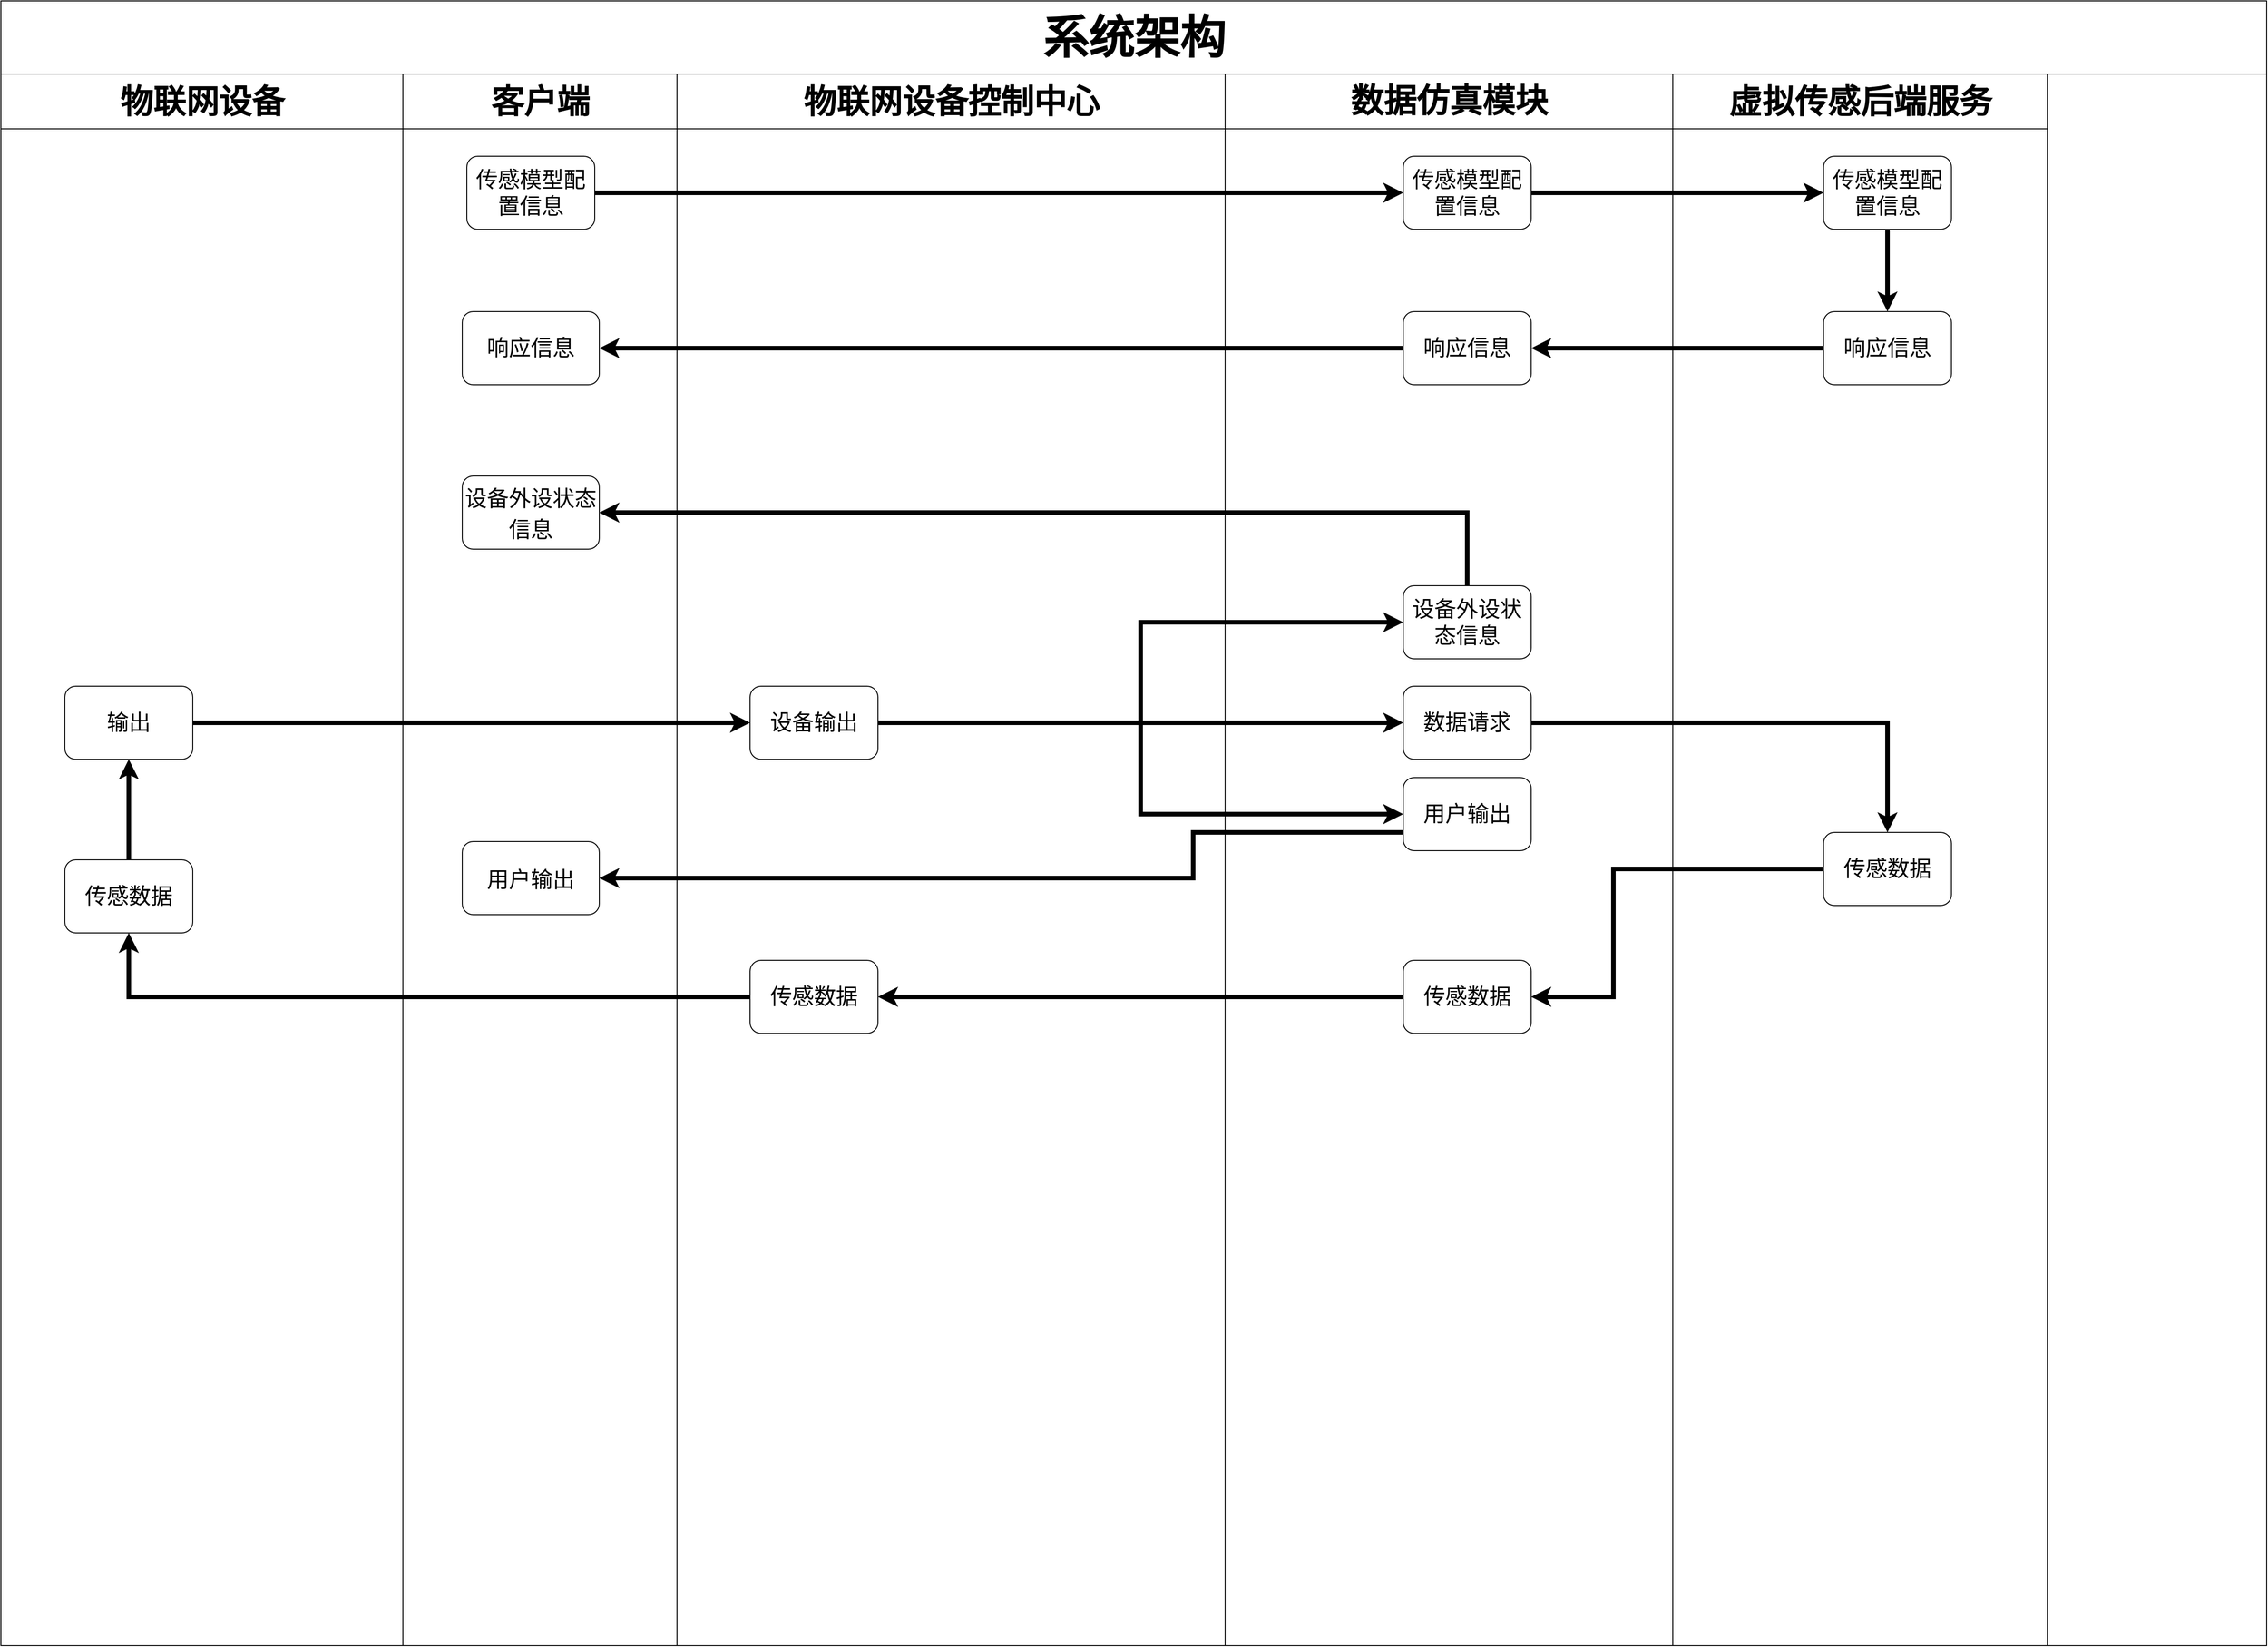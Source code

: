 <mxfile version="19.0.3" type="github">
  <diagram id="A-Fklpi1MD4yL5sBYjJQ" name="Page-1">
    <mxGraphModel dx="2596" dy="1410" grid="1" gridSize="10" guides="1" tooltips="1" connect="1" arrows="1" fold="1" page="1" pageScale="1" pageWidth="827" pageHeight="1169" math="0" shadow="0">
      <root>
        <mxCell id="0" />
        <mxCell id="1" parent="0" />
        <mxCell id="gLHAoLvfhU_PLy0aobL0-1" value="&lt;font style=&quot;font-size: 50px;&quot;&gt;系统架构&lt;/font&gt;" style="swimlane;html=1;childLayout=stackLayout;startSize=80;rounded=0;shadow=0;labelBackgroundColor=none;strokeWidth=1;fontFamily=Verdana;fontSize=8;align=center;" parent="1" vertex="1">
          <mxGeometry x="730" y="510" width="2480" height="1800" as="geometry">
            <mxRectangle x="1040" width="60" height="20" as="alternateBounds" />
          </mxGeometry>
        </mxCell>
        <mxCell id="gLHAoLvfhU_PLy0aobL0-2" value="&lt;font style=&quot;font-size: 36px;&quot;&gt;物联网设备&lt;/font&gt;" style="swimlane;html=1;startSize=60;" parent="gLHAoLvfhU_PLy0aobL0-1" vertex="1">
          <mxGeometry y="80" width="440" height="1720" as="geometry">
            <mxRectangle x="160" y="20" width="30" height="730" as="alternateBounds" />
          </mxGeometry>
        </mxCell>
        <mxCell id="gLHAoLvfhU_PLy0aobL0-3" value="&lt;font style=&quot;font-size: 24px;&quot;&gt;输出&lt;/font&gt;" style="rounded=1;whiteSpace=wrap;html=1;align=center;fillColor=default;strokeColor=default;" parent="gLHAoLvfhU_PLy0aobL0-2" vertex="1">
          <mxGeometry x="70" y="670" width="140" height="80" as="geometry" />
        </mxCell>
        <mxCell id="gLHAoLvfhU_PLy0aobL0-4" style="edgeStyle=orthogonalEdgeStyle;rounded=0;orthogonalLoop=1;jettySize=auto;html=1;entryX=0.5;entryY=1;entryDx=0;entryDy=0;fontSize=28;fillColor=#d5e8d4;strokeColor=default;strokeWidth=5;" parent="gLHAoLvfhU_PLy0aobL0-2" source="gLHAoLvfhU_PLy0aobL0-5" target="gLHAoLvfhU_PLy0aobL0-3" edge="1">
          <mxGeometry relative="1" as="geometry" />
        </mxCell>
        <mxCell id="gLHAoLvfhU_PLy0aobL0-5" value="&lt;font style=&quot;font-size: 24px&quot;&gt;传感数据&lt;/font&gt;" style="rounded=1;whiteSpace=wrap;html=1;align=center;" parent="gLHAoLvfhU_PLy0aobL0-2" vertex="1">
          <mxGeometry x="70" y="860" width="140" height="80" as="geometry" />
        </mxCell>
        <mxCell id="gLHAoLvfhU_PLy0aobL0-10" value="&lt;font style=&quot;font-size: 36px;&quot;&gt;客户端&lt;/font&gt;" style="swimlane;html=1;startSize=60;swimlaneLine=1;glass=0;shadow=0;arcSize=15;" parent="gLHAoLvfhU_PLy0aobL0-1" vertex="1">
          <mxGeometry x="440" y="80" width="300" height="1720" as="geometry">
            <mxRectangle x="160" y="20" width="30" height="730" as="alternateBounds" />
          </mxGeometry>
        </mxCell>
        <mxCell id="gLHAoLvfhU_PLy0aobL0-13" value="&lt;font style=&quot;font-size: 24px;&quot;&gt;用户输出&lt;/font&gt;" style="rounded=1;whiteSpace=wrap;html=1;fontSize=28;fillColor=#FFFFFF;strokeColor=#000000;" parent="gLHAoLvfhU_PLy0aobL0-10" vertex="1">
          <mxGeometry x="65" y="840" width="150" height="80" as="geometry" />
        </mxCell>
        <mxCell id="gLHAoLvfhU_PLy0aobL0-65" value="&lt;span style=&quot;font-size: 24px;&quot;&gt;设备外设状态信息&lt;/span&gt;" style="rounded=1;whiteSpace=wrap;html=1;fontSize=28;fillColor=#FFFFFF;strokeColor=#000000;" parent="gLHAoLvfhU_PLy0aobL0-10" vertex="1">
          <mxGeometry x="65" y="440" width="150" height="80" as="geometry" />
        </mxCell>
        <mxCell id="dDn0zIui6dqxGOIMlOnd-4" value="&lt;span style=&quot;font-size: 24px;&quot;&gt;传感模型配置信息&lt;/span&gt;" style="rounded=1;whiteSpace=wrap;html=1;align=center;" parent="gLHAoLvfhU_PLy0aobL0-10" vertex="1">
          <mxGeometry x="70" y="90" width="140" height="80" as="geometry" />
        </mxCell>
        <mxCell id="dDn0zIui6dqxGOIMlOnd-8" value="&lt;span style=&quot;font-size: 24px&quot;&gt;响应信息&lt;/span&gt;" style="rounded=1;whiteSpace=wrap;html=1;align=center;" parent="gLHAoLvfhU_PLy0aobL0-10" vertex="1">
          <mxGeometry x="65" y="260" width="150" height="80" as="geometry" />
        </mxCell>
        <mxCell id="gLHAoLvfhU_PLy0aobL0-19" style="edgeStyle=orthogonalEdgeStyle;rounded=0;orthogonalLoop=1;jettySize=auto;html=1;fillColor=#d5e8d4;strokeColor=#000000;strokeWidth=5;" parent="gLHAoLvfhU_PLy0aobL0-1" source="gLHAoLvfhU_PLy0aobL0-56" target="gLHAoLvfhU_PLy0aobL0-31" edge="1">
          <mxGeometry relative="1" as="geometry">
            <Array as="points">
              <mxPoint x="1765" y="1090" />
            </Array>
          </mxGeometry>
        </mxCell>
        <mxCell id="gLHAoLvfhU_PLy0aobL0-20" style="edgeStyle=orthogonalEdgeStyle;rounded=0;orthogonalLoop=1;jettySize=auto;html=1;entryX=1;entryY=0.5;entryDx=0;entryDy=0;exitX=0;exitY=0.5;exitDx=0;exitDy=0;fillColor=#d5e8d4;strokeColor=#000000;strokeWidth=5;" parent="gLHAoLvfhU_PLy0aobL0-1" source="gLHAoLvfhU_PLy0aobL0-31" target="gLHAoLvfhU_PLy0aobL0-25" edge="1">
          <mxGeometry relative="1" as="geometry">
            <mxPoint x="680" y="600" as="sourcePoint" />
          </mxGeometry>
        </mxCell>
        <mxCell id="gLHAoLvfhU_PLy0aobL0-21" style="edgeStyle=orthogonalEdgeStyle;rounded=0;orthogonalLoop=1;jettySize=auto;html=1;exitX=0;exitY=0.5;exitDx=0;exitDy=0;strokeWidth=5;fillColor=#d5e8d4;strokeColor=#000000;" parent="gLHAoLvfhU_PLy0aobL0-1" source="gLHAoLvfhU_PLy0aobL0-25" target="gLHAoLvfhU_PLy0aobL0-5" edge="1">
          <mxGeometry relative="1" as="geometry" />
        </mxCell>
        <mxCell id="gLHAoLvfhU_PLy0aobL0-23" value="" style="edgeStyle=orthogonalEdgeStyle;rounded=0;orthogonalLoop=1;jettySize=auto;html=1;fontSize=28;fillColor=#d5e8d4;strokeColor=#000000;strokeWidth=5;" parent="gLHAoLvfhU_PLy0aobL0-1" source="gLHAoLvfhU_PLy0aobL0-3" target="gLHAoLvfhU_PLy0aobL0-26" edge="1">
          <mxGeometry relative="1" as="geometry" />
        </mxCell>
        <mxCell id="gLHAoLvfhU_PLy0aobL0-42" style="edgeStyle=orthogonalEdgeStyle;rounded=0;orthogonalLoop=1;jettySize=auto;html=1;entryX=0;entryY=0.5;entryDx=0;entryDy=0;strokeWidth=5;fillColor=#d5e8d4;strokeColor=#000000;" parent="gLHAoLvfhU_PLy0aobL0-1" source="gLHAoLvfhU_PLy0aobL0-26" target="gLHAoLvfhU_PLy0aobL0-33" edge="1">
          <mxGeometry relative="1" as="geometry" />
        </mxCell>
        <mxCell id="gLHAoLvfhU_PLy0aobL0-44" style="edgeStyle=orthogonalEdgeStyle;rounded=0;orthogonalLoop=1;jettySize=auto;html=1;entryX=0;entryY=0.5;entryDx=0;entryDy=0;strokeWidth=5;fillColor=#d5e8d4;strokeColor=#000000;" parent="gLHAoLvfhU_PLy0aobL0-1" source="gLHAoLvfhU_PLy0aobL0-26" target="gLHAoLvfhU_PLy0aobL0-34" edge="1">
          <mxGeometry relative="1" as="geometry" />
        </mxCell>
        <mxCell id="gLHAoLvfhU_PLy0aobL0-45" style="edgeStyle=orthogonalEdgeStyle;rounded=0;orthogonalLoop=1;jettySize=auto;html=1;entryX=1;entryY=0.5;entryDx=0;entryDy=0;strokeWidth=5;fillColor=#d5e8d4;strokeColor=#000000;" parent="gLHAoLvfhU_PLy0aobL0-1" source="gLHAoLvfhU_PLy0aobL0-34" target="gLHAoLvfhU_PLy0aobL0-13" edge="1">
          <mxGeometry relative="1" as="geometry">
            <Array as="points">
              <mxPoint x="1305" y="910" />
            </Array>
          </mxGeometry>
        </mxCell>
        <mxCell id="gLHAoLvfhU_PLy0aobL0-63" style="edgeStyle=orthogonalEdgeStyle;rounded=0;orthogonalLoop=1;jettySize=auto;html=1;entryX=0;entryY=0.5;entryDx=0;entryDy=0;fontSize=24;strokeColor=default;strokeWidth=5;" parent="gLHAoLvfhU_PLy0aobL0-1" source="gLHAoLvfhU_PLy0aobL0-26" target="gLHAoLvfhU_PLy0aobL0-62" edge="1">
          <mxGeometry relative="1" as="geometry" />
        </mxCell>
        <mxCell id="gLHAoLvfhU_PLy0aobL0-66" style="edgeStyle=orthogonalEdgeStyle;rounded=0;orthogonalLoop=1;jettySize=auto;html=1;fontSize=24;strokeColor=default;strokeWidth=5;" parent="gLHAoLvfhU_PLy0aobL0-1" source="gLHAoLvfhU_PLy0aobL0-62" target="gLHAoLvfhU_PLy0aobL0-65" edge="1">
          <mxGeometry relative="1" as="geometry">
            <Array as="points">
              <mxPoint x="1605" y="560" />
            </Array>
          </mxGeometry>
        </mxCell>
        <mxCell id="fcsT_xezd7ks8MUViqKk-1" style="edgeStyle=orthogonalEdgeStyle;rounded=0;orthogonalLoop=1;jettySize=auto;html=1;entryX=0.5;entryY=0;entryDx=0;entryDy=0;fontSize=42;startSize=80;strokeWidth=5;" parent="gLHAoLvfhU_PLy0aobL0-1" source="gLHAoLvfhU_PLy0aobL0-33" target="gLHAoLvfhU_PLy0aobL0-56" edge="1">
          <mxGeometry relative="1" as="geometry" />
        </mxCell>
        <mxCell id="gLHAoLvfhU_PLy0aobL0-24" value="&lt;font style=&quot;font-size: 36px;&quot;&gt;物联网设备控制中心&lt;/font&gt;" style="swimlane;html=1;startSize=60;" parent="gLHAoLvfhU_PLy0aobL0-1" vertex="1">
          <mxGeometry x="740" y="80" width="600" height="1720" as="geometry" />
        </mxCell>
        <mxCell id="gLHAoLvfhU_PLy0aobL0-25" value="&lt;font style=&quot;font-size: 24px&quot;&gt;传感数据&lt;/font&gt;" style="rounded=1;whiteSpace=wrap;html=1;align=center;" parent="gLHAoLvfhU_PLy0aobL0-24" vertex="1">
          <mxGeometry x="80" y="970" width="140" height="80" as="geometry" />
        </mxCell>
        <mxCell id="gLHAoLvfhU_PLy0aobL0-26" value="&lt;span style=&quot;font-size: 24px&quot;&gt;设备输出&lt;/span&gt;" style="rounded=1;whiteSpace=wrap;html=1;align=center;shadow=0;" parent="gLHAoLvfhU_PLy0aobL0-24" vertex="1">
          <mxGeometry x="80" y="670" width="140" height="80" as="geometry" />
        </mxCell>
        <mxCell id="gLHAoLvfhU_PLy0aobL0-29" value="&lt;span style=&quot;text-align: start; font-family: 宋体;&quot;&gt;&lt;font style=&quot;font-size: 36px;&quot;&gt;数据仿真模块&lt;/font&gt;&lt;/span&gt;&lt;span style=&quot;font-size: medium; font-weight: 400; text-align: start;&quot;&gt;&lt;/span&gt;" style="swimlane;html=1;startSize=60;" parent="gLHAoLvfhU_PLy0aobL0-1" vertex="1">
          <mxGeometry x="1340" y="80" width="490" height="1720" as="geometry" />
        </mxCell>
        <mxCell id="gLHAoLvfhU_PLy0aobL0-31" value="&lt;span style=&quot;font-size: 24px&quot;&gt;传感数据&lt;/span&gt;" style="rounded=1;whiteSpace=wrap;html=1;align=center;" parent="gLHAoLvfhU_PLy0aobL0-29" vertex="1">
          <mxGeometry x="195" y="970" width="140" height="80" as="geometry" />
        </mxCell>
        <mxCell id="gLHAoLvfhU_PLy0aobL0-33" value="&lt;span style=&quot;font-size: 24px&quot;&gt;数据请求&lt;/span&gt;" style="rounded=1;whiteSpace=wrap;html=1;align=center;" parent="gLHAoLvfhU_PLy0aobL0-29" vertex="1">
          <mxGeometry x="195" y="670" width="140" height="80" as="geometry" />
        </mxCell>
        <mxCell id="gLHAoLvfhU_PLy0aobL0-34" value="&lt;span style=&quot;font-size: 24px&quot;&gt;用户输出&lt;/span&gt;" style="rounded=1;whiteSpace=wrap;html=1;align=center;" parent="gLHAoLvfhU_PLy0aobL0-29" vertex="1">
          <mxGeometry x="195" y="770" width="140" height="80" as="geometry" />
        </mxCell>
        <mxCell id="gLHAoLvfhU_PLy0aobL0-62" value="&lt;span style=&quot;font-size: 24px&quot;&gt;设备外设状态信息&lt;/span&gt;" style="rounded=1;whiteSpace=wrap;html=1;align=center;" parent="gLHAoLvfhU_PLy0aobL0-29" vertex="1">
          <mxGeometry x="195" y="560" width="140" height="80" as="geometry" />
        </mxCell>
        <mxCell id="dDn0zIui6dqxGOIMlOnd-3" value="&lt;span style=&quot;font-size: 24px;&quot;&gt;传感模型配置信息&lt;/span&gt;" style="rounded=1;whiteSpace=wrap;html=1;align=center;" parent="gLHAoLvfhU_PLy0aobL0-29" vertex="1">
          <mxGeometry x="195" y="90" width="140" height="80" as="geometry" />
        </mxCell>
        <mxCell id="dDn0zIui6dqxGOIMlOnd-7" value="&lt;span style=&quot;font-size: 24px&quot;&gt;响应信息&lt;/span&gt;" style="rounded=1;whiteSpace=wrap;html=1;align=center;" parent="gLHAoLvfhU_PLy0aobL0-29" vertex="1">
          <mxGeometry x="195" y="260" width="140" height="80" as="geometry" />
        </mxCell>
        <mxCell id="dDn0zIui6dqxGOIMlOnd-5" style="edgeStyle=orthogonalEdgeStyle;rounded=0;orthogonalLoop=1;jettySize=auto;html=1;entryX=0;entryY=0.5;entryDx=0;entryDy=0;strokeWidth=5;" parent="gLHAoLvfhU_PLy0aobL0-1" source="dDn0zIui6dqxGOIMlOnd-4" target="dDn0zIui6dqxGOIMlOnd-3" edge="1">
          <mxGeometry relative="1" as="geometry" />
        </mxCell>
        <mxCell id="dDn0zIui6dqxGOIMlOnd-9" style="edgeStyle=orthogonalEdgeStyle;rounded=0;orthogonalLoop=1;jettySize=auto;html=1;entryX=1;entryY=0.5;entryDx=0;entryDy=0;strokeWidth=5;" parent="gLHAoLvfhU_PLy0aobL0-1" source="dDn0zIui6dqxGOIMlOnd-7" target="dDn0zIui6dqxGOIMlOnd-8" edge="1">
          <mxGeometry relative="1" as="geometry" />
        </mxCell>
        <mxCell id="EF9OuTsCMcCaz-aw5gzv-2" style="edgeStyle=orthogonalEdgeStyle;rounded=0;orthogonalLoop=1;jettySize=auto;html=1;entryX=0;entryY=0.5;entryDx=0;entryDy=0;strokeWidth=5;" parent="gLHAoLvfhU_PLy0aobL0-1" source="dDn0zIui6dqxGOIMlOnd-3" target="EF9OuTsCMcCaz-aw5gzv-1" edge="1">
          <mxGeometry relative="1" as="geometry" />
        </mxCell>
        <mxCell id="3d4t6MOm1d_QGRDBdzBV-2" style="edgeStyle=orthogonalEdgeStyle;rounded=0;orthogonalLoop=1;jettySize=auto;html=1;entryX=1;entryY=0.5;entryDx=0;entryDy=0;strokeWidth=5;" parent="gLHAoLvfhU_PLy0aobL0-1" source="dDn0zIui6dqxGOIMlOnd-6" target="dDn0zIui6dqxGOIMlOnd-7" edge="1">
          <mxGeometry relative="1" as="geometry" />
        </mxCell>
        <mxCell id="gLHAoLvfhU_PLy0aobL0-55" value="&lt;font style=&quot;font-size: 36px;&quot;&gt;虚拟传感后端服务&lt;/font&gt;" style="swimlane;html=1;startSize=60;" parent="gLHAoLvfhU_PLy0aobL0-1" vertex="1">
          <mxGeometry x="1830" y="80" width="410" height="1720" as="geometry" />
        </mxCell>
        <mxCell id="gLHAoLvfhU_PLy0aobL0-56" value="&lt;span style=&quot;font-size: 24px;&quot;&gt;传感数据&lt;/span&gt;" style="rounded=1;whiteSpace=wrap;html=1;align=center;" parent="gLHAoLvfhU_PLy0aobL0-55" vertex="1">
          <mxGeometry x="165" y="830" width="140" height="80" as="geometry" />
        </mxCell>
        <mxCell id="dDn0zIui6dqxGOIMlOnd-6" value="&lt;span style=&quot;font-size: 24px;&quot;&gt;响应信息&lt;/span&gt;" style="rounded=1;whiteSpace=wrap;html=1;align=center;" parent="gLHAoLvfhU_PLy0aobL0-55" vertex="1">
          <mxGeometry x="165" y="260" width="140" height="80" as="geometry" />
        </mxCell>
        <mxCell id="3d4t6MOm1d_QGRDBdzBV-1" style="edgeStyle=orthogonalEdgeStyle;rounded=0;orthogonalLoop=1;jettySize=auto;html=1;entryX=0.5;entryY=0;entryDx=0;entryDy=0;strokeWidth=5;" parent="gLHAoLvfhU_PLy0aobL0-55" source="EF9OuTsCMcCaz-aw5gzv-1" target="dDn0zIui6dqxGOIMlOnd-6" edge="1">
          <mxGeometry relative="1" as="geometry" />
        </mxCell>
        <mxCell id="EF9OuTsCMcCaz-aw5gzv-1" value="&lt;span style=&quot;font-size: 24px;&quot;&gt;传感模型配置信息&lt;/span&gt;" style="rounded=1;whiteSpace=wrap;html=1;align=center;" parent="gLHAoLvfhU_PLy0aobL0-55" vertex="1">
          <mxGeometry x="165" y="90" width="140" height="80" as="geometry" />
        </mxCell>
      </root>
    </mxGraphModel>
  </diagram>
</mxfile>
